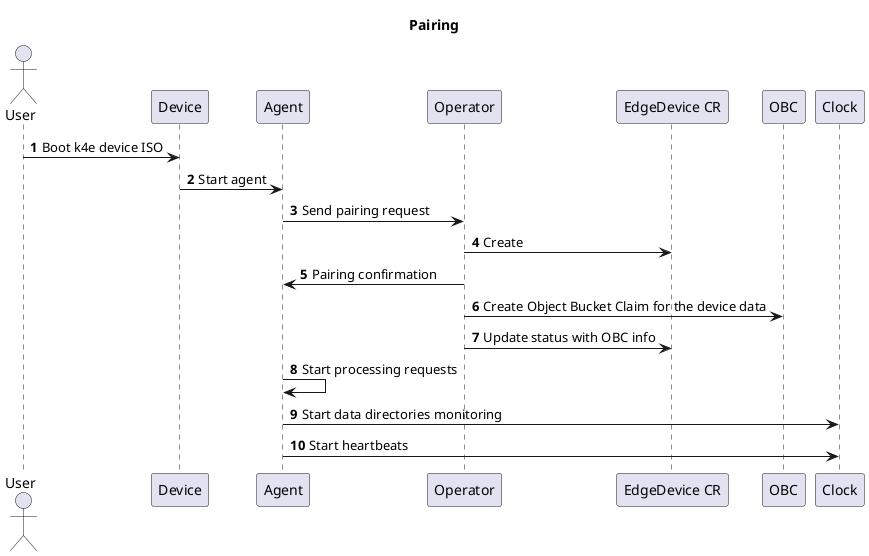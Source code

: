 @startuml
'https://plantuml.com/sequence-diagram

title Pairing

autonumber
actor User

User -> Device: Boot k4e device ISO
Device -> Agent: Start agent
Agent -> Operator: Send pairing request
Operator -> "EdgeDevice CR": Create
Operator -> Agent: Pairing confirmation
Operator -> OBC: Create Object Bucket Claim for the device data
Operator -> "EdgeDevice CR": Update status with OBC info
Agent -> Agent: Start processing requests
Agent -> Clock: Start data directories monitoring
Agent -> Clock: Start heartbeats

@enduml